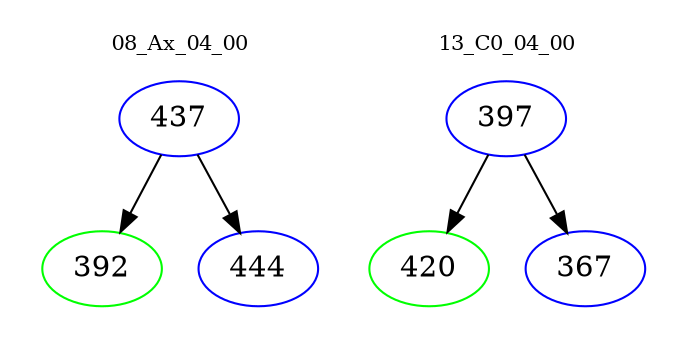 digraph{
subgraph cluster_0 {
color = white
label = "08_Ax_04_00";
fontsize=10;
T0_437 [label="437", color="blue"]
T0_437 -> T0_392 [color="black"]
T0_392 [label="392", color="green"]
T0_437 -> T0_444 [color="black"]
T0_444 [label="444", color="blue"]
}
subgraph cluster_1 {
color = white
label = "13_C0_04_00";
fontsize=10;
T1_397 [label="397", color="blue"]
T1_397 -> T1_420 [color="black"]
T1_420 [label="420", color="green"]
T1_397 -> T1_367 [color="black"]
T1_367 [label="367", color="blue"]
}
}
